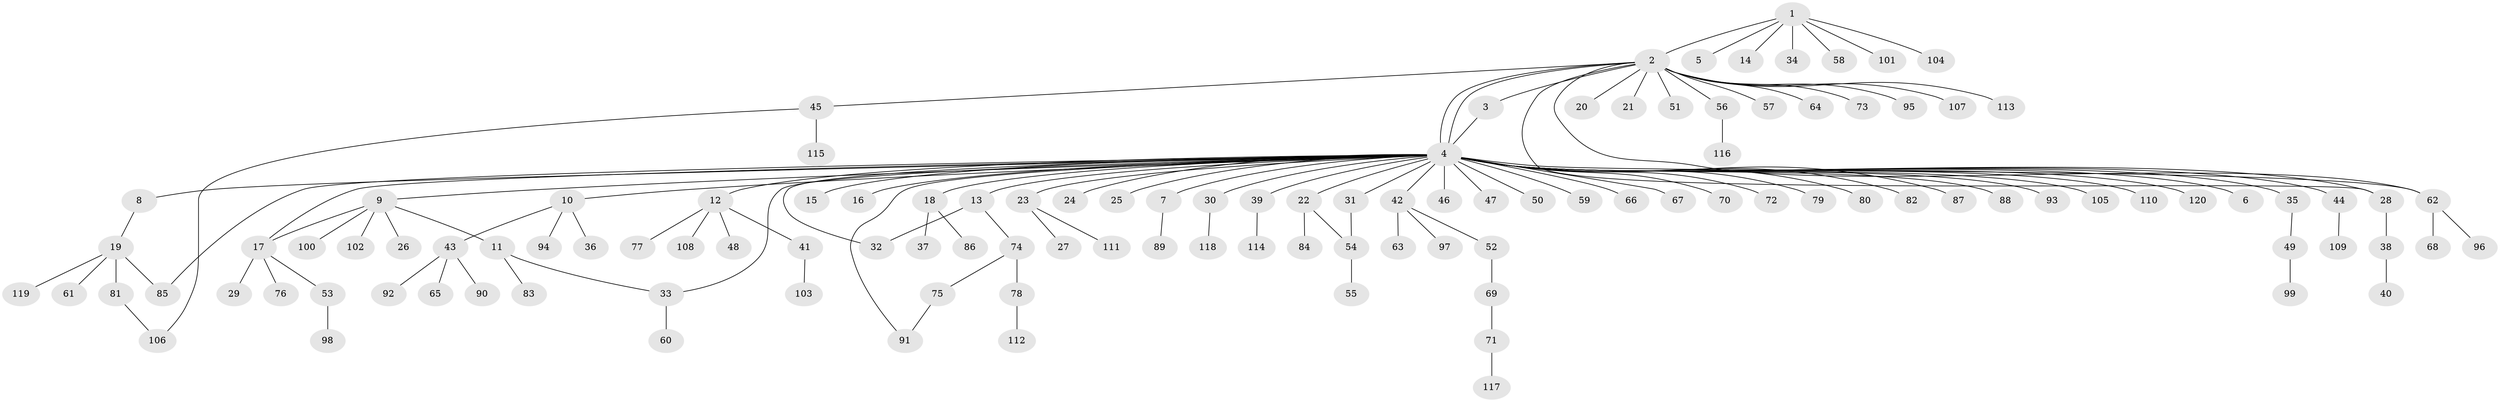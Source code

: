 // Generated by graph-tools (version 1.1) at 2025/01/03/09/25 03:01:54]
// undirected, 120 vertices, 130 edges
graph export_dot {
graph [start="1"]
  node [color=gray90,style=filled];
  1;
  2;
  3;
  4;
  5;
  6;
  7;
  8;
  9;
  10;
  11;
  12;
  13;
  14;
  15;
  16;
  17;
  18;
  19;
  20;
  21;
  22;
  23;
  24;
  25;
  26;
  27;
  28;
  29;
  30;
  31;
  32;
  33;
  34;
  35;
  36;
  37;
  38;
  39;
  40;
  41;
  42;
  43;
  44;
  45;
  46;
  47;
  48;
  49;
  50;
  51;
  52;
  53;
  54;
  55;
  56;
  57;
  58;
  59;
  60;
  61;
  62;
  63;
  64;
  65;
  66;
  67;
  68;
  69;
  70;
  71;
  72;
  73;
  74;
  75;
  76;
  77;
  78;
  79;
  80;
  81;
  82;
  83;
  84;
  85;
  86;
  87;
  88;
  89;
  90;
  91;
  92;
  93;
  94;
  95;
  96;
  97;
  98;
  99;
  100;
  101;
  102;
  103;
  104;
  105;
  106;
  107;
  108;
  109;
  110;
  111;
  112;
  113;
  114;
  115;
  116;
  117;
  118;
  119;
  120;
  1 -- 2;
  1 -- 5;
  1 -- 14;
  1 -- 34;
  1 -- 58;
  1 -- 101;
  1 -- 104;
  2 -- 3;
  2 -- 4;
  2 -- 4;
  2 -- 20;
  2 -- 21;
  2 -- 28;
  2 -- 45;
  2 -- 51;
  2 -- 56;
  2 -- 57;
  2 -- 62;
  2 -- 64;
  2 -- 73;
  2 -- 95;
  2 -- 107;
  2 -- 113;
  3 -- 4;
  4 -- 6;
  4 -- 7;
  4 -- 8;
  4 -- 9;
  4 -- 10;
  4 -- 12;
  4 -- 13;
  4 -- 15;
  4 -- 16;
  4 -- 17;
  4 -- 18;
  4 -- 22;
  4 -- 23;
  4 -- 24;
  4 -- 25;
  4 -- 28;
  4 -- 30;
  4 -- 31;
  4 -- 32;
  4 -- 33;
  4 -- 35;
  4 -- 39;
  4 -- 42;
  4 -- 44;
  4 -- 46;
  4 -- 47;
  4 -- 50;
  4 -- 59;
  4 -- 62;
  4 -- 66;
  4 -- 67;
  4 -- 70;
  4 -- 72;
  4 -- 79;
  4 -- 80;
  4 -- 82;
  4 -- 85;
  4 -- 87;
  4 -- 88;
  4 -- 91;
  4 -- 93;
  4 -- 105;
  4 -- 110;
  4 -- 120;
  7 -- 89;
  8 -- 19;
  9 -- 11;
  9 -- 17;
  9 -- 26;
  9 -- 100;
  9 -- 102;
  10 -- 36;
  10 -- 43;
  10 -- 94;
  11 -- 33;
  11 -- 83;
  12 -- 41;
  12 -- 48;
  12 -- 77;
  12 -- 108;
  13 -- 32;
  13 -- 74;
  17 -- 29;
  17 -- 53;
  17 -- 76;
  18 -- 37;
  18 -- 86;
  19 -- 61;
  19 -- 81;
  19 -- 85;
  19 -- 119;
  22 -- 54;
  22 -- 84;
  23 -- 27;
  23 -- 111;
  28 -- 38;
  30 -- 118;
  31 -- 54;
  33 -- 60;
  35 -- 49;
  38 -- 40;
  39 -- 114;
  41 -- 103;
  42 -- 52;
  42 -- 63;
  42 -- 97;
  43 -- 65;
  43 -- 90;
  43 -- 92;
  44 -- 109;
  45 -- 106;
  45 -- 115;
  49 -- 99;
  52 -- 69;
  53 -- 98;
  54 -- 55;
  56 -- 116;
  62 -- 68;
  62 -- 96;
  69 -- 71;
  71 -- 117;
  74 -- 75;
  74 -- 78;
  75 -- 91;
  78 -- 112;
  81 -- 106;
}
